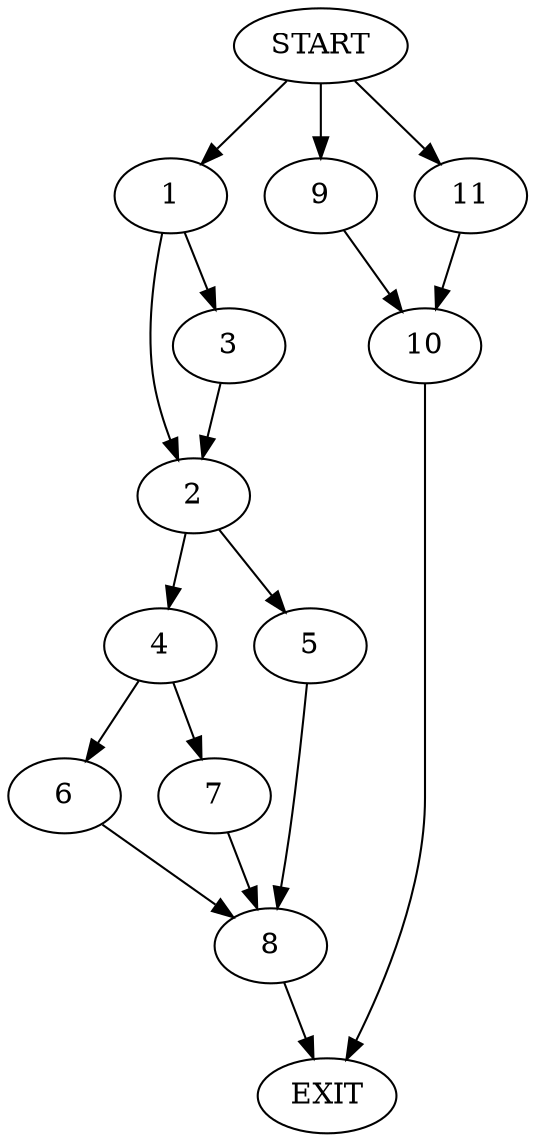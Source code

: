 digraph {
0 [label="START"]
12 [label="EXIT"]
0 -> 1
1 -> 2
1 -> 3
3 -> 2
2 -> 4
2 -> 5
4 -> 6
4 -> 7
5 -> 8
8 -> 12
7 -> 8
6 -> 8
0 -> 9
9 -> 10
10 -> 12
0 -> 11
11 -> 10
}
